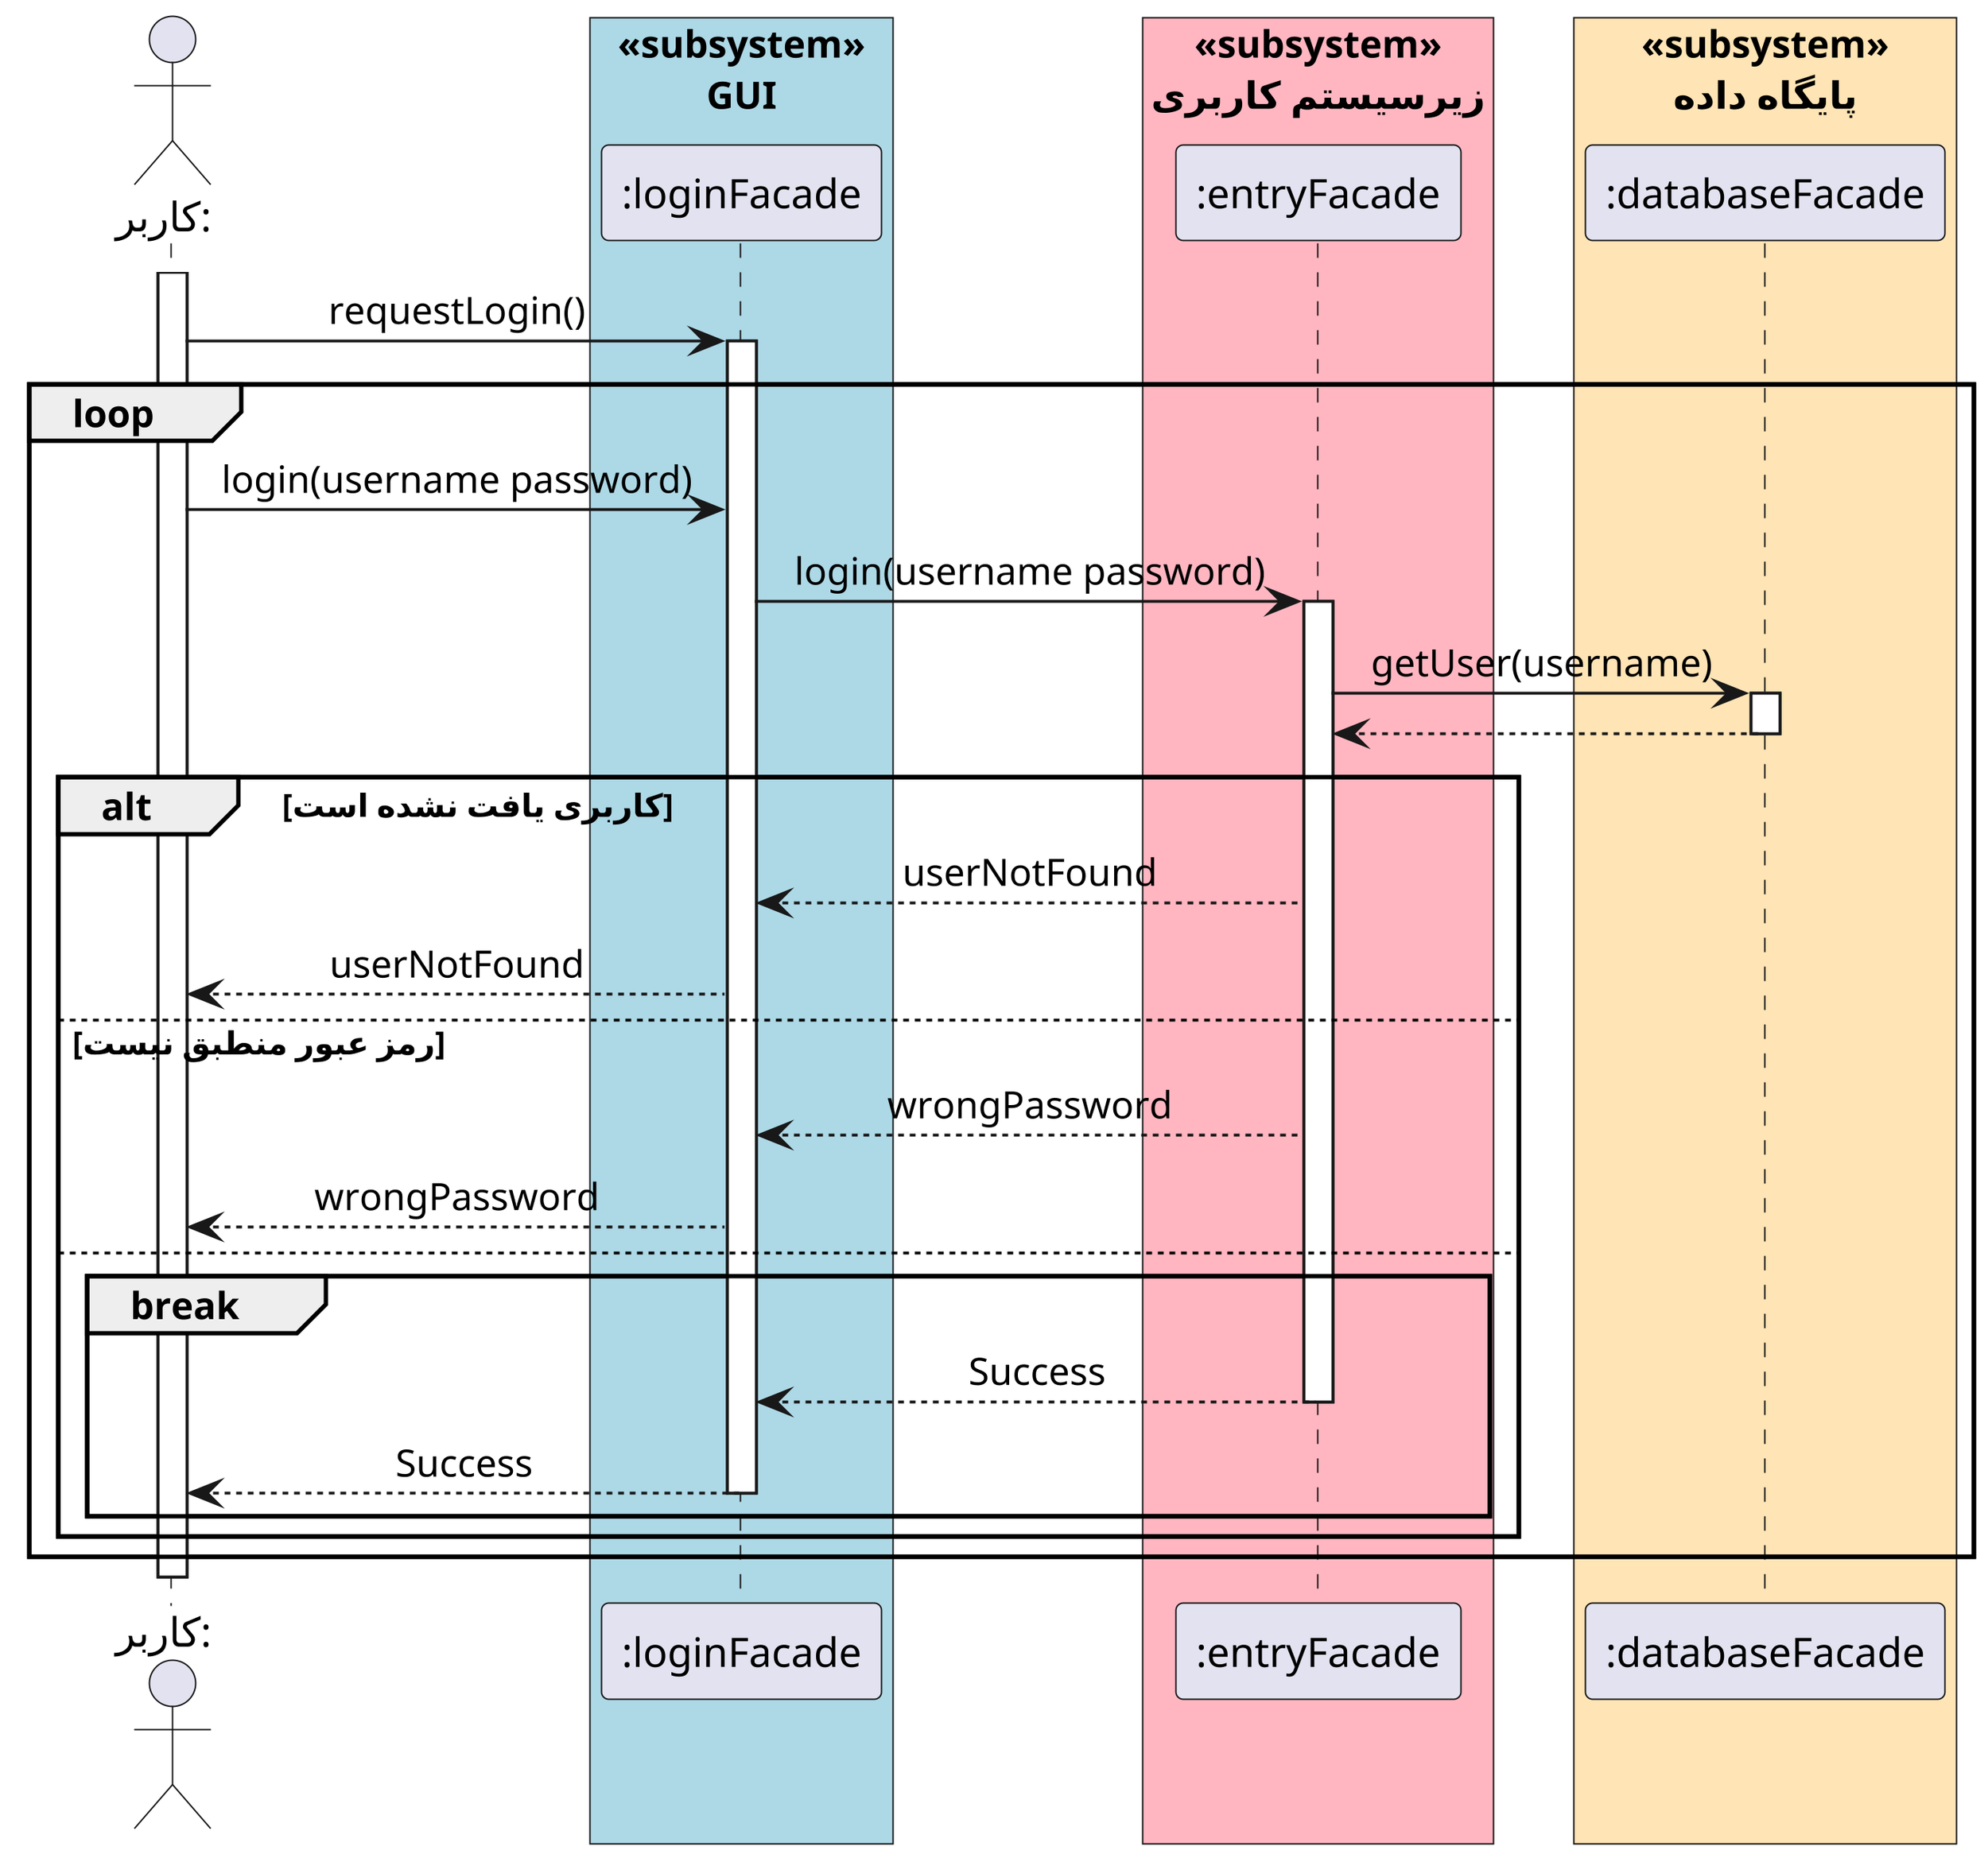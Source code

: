 @startuml login


scale 4
skinparam DefaultFontName Vazir
skinparam DefaultTextAlignment center

 
actor ":کاربر" as user
box "«subsystem»\nGUI" #LightBlue
participant ":loginFacade" as ui
end box
box "«subsystem»\nزیرسیستم کاربری" #LightPink
participant ":entryFacade" as entry_facade
end box
box "«subsystem»\nپایگاه داده" #Moccasin
participant ":databaseFacade" as db_facade
end box

activate user
user -> ui: requestLogin()
activate ui

loop
    user -> ui: login(username password)
    ui -> entry_facade: login(username password)
    activate entry_facade
    entry_facade -> db_facade: getUser(username)
    activate db_facade
    db_facade --> entry_facade
    deactivate db_facade

    alt کاربری یافت نشده است
        entry_facade --> ui: userNotFound
        ui --> user: userNotFound
    else رمز عبور منطبق نیست
        entry_facade --> ui: wrongPassword
        ui --> user: wrongPassword
    else
        break
            entry_facade --> ui: Success
            deactivate entry_facade
            ui --> user: Success
            deactivate ui
        end
    end
end

deactivate user


@enduml